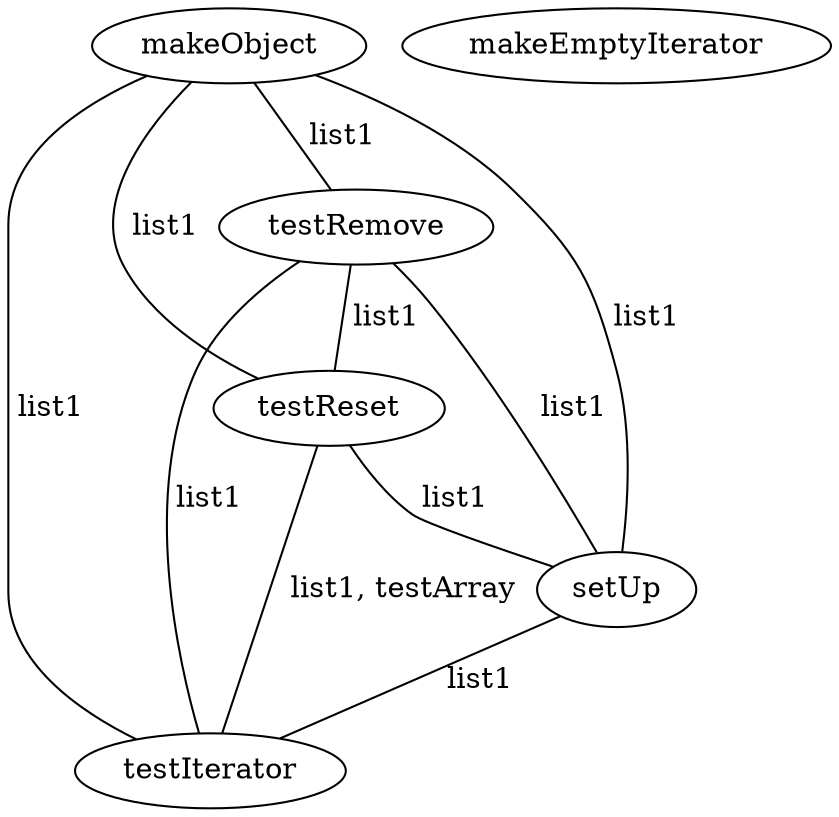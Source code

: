 digraph G {
makeObject;
testRemove;
testReset;
setUp;
makeEmptyIterator;
testIterator;
makeObject -> testRemove [label=" list1", dir=none];
makeObject -> testReset [label=" list1", dir=none];
makeObject -> setUp [label=" list1", dir=none];
makeObject -> testIterator [label=" list1", dir=none];
testRemove -> testReset [label=" list1", dir=none];
testRemove -> setUp [label=" list1", dir=none];
testRemove -> testIterator [label=" list1", dir=none];
testReset -> setUp [label=" list1", dir=none];
testReset -> testIterator [label=" list1, testArray", dir=none];
setUp -> testIterator [label=" list1", dir=none];
}
